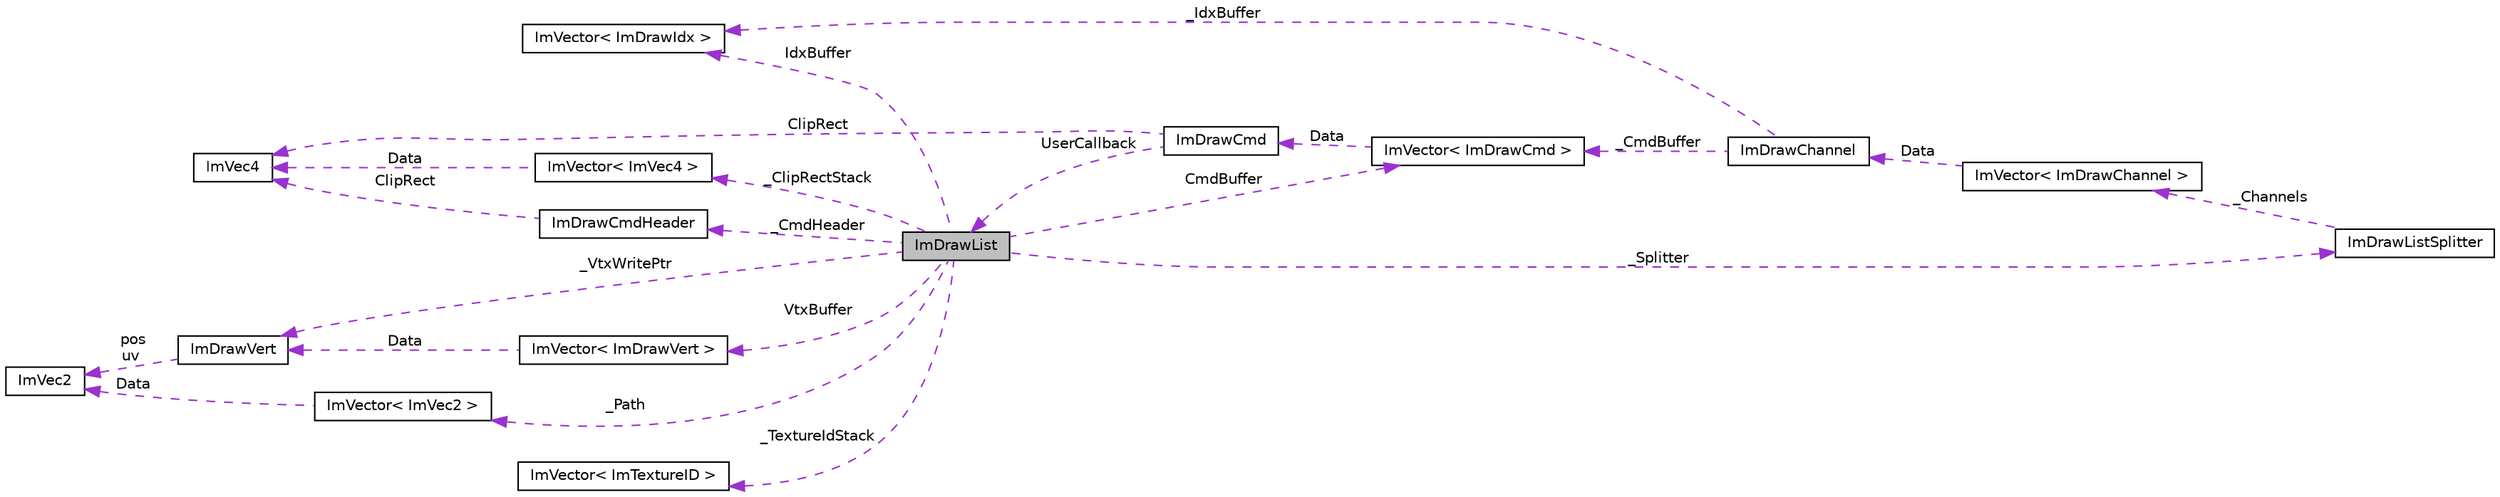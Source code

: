 digraph "ImDrawList"
{
 // LATEX_PDF_SIZE
  edge [fontname="Helvetica",fontsize="10",labelfontname="Helvetica",labelfontsize="10"];
  node [fontname="Helvetica",fontsize="10",shape=record];
  rankdir="LR";
  Node1 [label="ImDrawList",height=0.2,width=0.4,color="black", fillcolor="grey75", style="filled", fontcolor="black",tooltip=" "];
  Node2 -> Node1 [dir="back",color="darkorchid3",fontsize="10",style="dashed",label=" CmdBuffer" ,fontname="Helvetica"];
  Node2 [label="ImVector\< ImDrawCmd \>",height=0.2,width=0.4,color="black", fillcolor="white", style="filled",URL="$struct_im_vector.html",tooltip=" "];
  Node3 -> Node2 [dir="back",color="darkorchid3",fontsize="10",style="dashed",label=" Data" ,fontname="Helvetica"];
  Node3 [label="ImDrawCmd",height=0.2,width=0.4,color="black", fillcolor="white", style="filled",URL="$struct_im_draw_cmd.html",tooltip=" "];
  Node4 -> Node3 [dir="back",color="darkorchid3",fontsize="10",style="dashed",label=" ClipRect" ,fontname="Helvetica"];
  Node4 [label="ImVec4",height=0.2,width=0.4,color="black", fillcolor="white", style="filled",URL="$struct_im_vec4.html",tooltip=" "];
  Node1 -> Node3 [dir="back",color="darkorchid3",fontsize="10",style="dashed",label=" UserCallback" ,fontname="Helvetica"];
  Node5 -> Node1 [dir="back",color="darkorchid3",fontsize="10",style="dashed",label=" IdxBuffer" ,fontname="Helvetica"];
  Node5 [label="ImVector\< ImDrawIdx \>",height=0.2,width=0.4,color="black", fillcolor="white", style="filled",URL="$struct_im_vector.html",tooltip=" "];
  Node6 -> Node1 [dir="back",color="darkorchid3",fontsize="10",style="dashed",label=" VtxBuffer" ,fontname="Helvetica"];
  Node6 [label="ImVector\< ImDrawVert \>",height=0.2,width=0.4,color="black", fillcolor="white", style="filled",URL="$struct_im_vector.html",tooltip=" "];
  Node7 -> Node6 [dir="back",color="darkorchid3",fontsize="10",style="dashed",label=" Data" ,fontname="Helvetica"];
  Node7 [label="ImDrawVert",height=0.2,width=0.4,color="black", fillcolor="white", style="filled",URL="$struct_im_draw_vert.html",tooltip=" "];
  Node8 -> Node7 [dir="back",color="darkorchid3",fontsize="10",style="dashed",label=" pos\nuv" ,fontname="Helvetica"];
  Node8 [label="ImVec2",height=0.2,width=0.4,color="black", fillcolor="white", style="filled",URL="$struct_im_vec2.html",tooltip=" "];
  Node7 -> Node1 [dir="back",color="darkorchid3",fontsize="10",style="dashed",label=" _VtxWritePtr" ,fontname="Helvetica"];
  Node9 -> Node1 [dir="back",color="darkorchid3",fontsize="10",style="dashed",label=" _ClipRectStack" ,fontname="Helvetica"];
  Node9 [label="ImVector\< ImVec4 \>",height=0.2,width=0.4,color="black", fillcolor="white", style="filled",URL="$struct_im_vector.html",tooltip=" "];
  Node4 -> Node9 [dir="back",color="darkorchid3",fontsize="10",style="dashed",label=" Data" ,fontname="Helvetica"];
  Node10 -> Node1 [dir="back",color="darkorchid3",fontsize="10",style="dashed",label=" _TextureIdStack" ,fontname="Helvetica"];
  Node10 [label="ImVector\< ImTextureID \>",height=0.2,width=0.4,color="black", fillcolor="white", style="filled",URL="$struct_im_vector.html",tooltip=" "];
  Node11 -> Node1 [dir="back",color="darkorchid3",fontsize="10",style="dashed",label=" _Path" ,fontname="Helvetica"];
  Node11 [label="ImVector\< ImVec2 \>",height=0.2,width=0.4,color="black", fillcolor="white", style="filled",URL="$struct_im_vector.html",tooltip=" "];
  Node8 -> Node11 [dir="back",color="darkorchid3",fontsize="10",style="dashed",label=" Data" ,fontname="Helvetica"];
  Node12 -> Node1 [dir="back",color="darkorchid3",fontsize="10",style="dashed",label=" _CmdHeader" ,fontname="Helvetica"];
  Node12 [label="ImDrawCmdHeader",height=0.2,width=0.4,color="black", fillcolor="white", style="filled",URL="$struct_im_draw_cmd_header.html",tooltip=" "];
  Node4 -> Node12 [dir="back",color="darkorchid3",fontsize="10",style="dashed",label=" ClipRect" ,fontname="Helvetica"];
  Node13 -> Node1 [dir="back",color="darkorchid3",fontsize="10",style="dashed",label=" _Splitter" ,fontname="Helvetica"];
  Node13 [label="ImDrawListSplitter",height=0.2,width=0.4,color="black", fillcolor="white", style="filled",URL="$struct_im_draw_list_splitter.html",tooltip=" "];
  Node14 -> Node13 [dir="back",color="darkorchid3",fontsize="10",style="dashed",label=" _Channels" ,fontname="Helvetica"];
  Node14 [label="ImVector\< ImDrawChannel \>",height=0.2,width=0.4,color="black", fillcolor="white", style="filled",URL="$struct_im_vector.html",tooltip=" "];
  Node15 -> Node14 [dir="back",color="darkorchid3",fontsize="10",style="dashed",label=" Data" ,fontname="Helvetica"];
  Node15 [label="ImDrawChannel",height=0.2,width=0.4,color="black", fillcolor="white", style="filled",URL="$struct_im_draw_channel.html",tooltip=" "];
  Node2 -> Node15 [dir="back",color="darkorchid3",fontsize="10",style="dashed",label=" _CmdBuffer" ,fontname="Helvetica"];
  Node5 -> Node15 [dir="back",color="darkorchid3",fontsize="10",style="dashed",label=" _IdxBuffer" ,fontname="Helvetica"];
}
